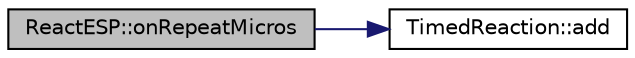 digraph "ReactESP::onRepeatMicros"
{
 // INTERACTIVE_SVG=YES
 // LATEX_PDF_SIZE
  bgcolor="transparent";
  edge [fontname="Helvetica",fontsize="10",labelfontname="Helvetica",labelfontsize="10"];
  node [fontname="Helvetica",fontsize="10",shape=record];
  rankdir="LR";
  Node1 [label="ReactESP::onRepeatMicros",height=0.2,width=0.4,color="black", fillcolor="grey75", style="filled", fontcolor="black",tooltip="Create a new RepeatReaction."];
  Node1 -> Node2 [color="midnightblue",fontsize="10",style="solid",fontname="Helvetica"];
  Node2 [label="TimedReaction::add",height=0.2,width=0.4,color="black",URL="$class_timed_reaction.html#a163d0232141ebe0d446d853969766a69",tooltip=" "];
}
